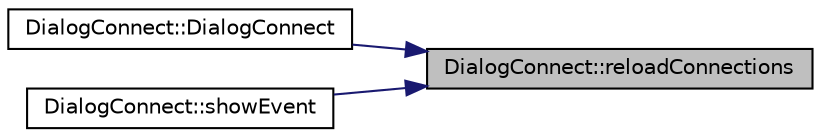 digraph "DialogConnect::reloadConnections"
{
 // LATEX_PDF_SIZE
  edge [fontname="Helvetica",fontsize="10",labelfontname="Helvetica",labelfontsize="10"];
  node [fontname="Helvetica",fontsize="10",shape=record];
  rankdir="RL";
  Node1 [label="DialogConnect::reloadConnections",height=0.2,width=0.4,color="black", fillcolor="grey75", style="filled", fontcolor="black",tooltip="Reload comboBox with all available connections."];
  Node1 -> Node2 [dir="back",color="midnightblue",fontsize="10",style="solid",fontname="Helvetica"];
  Node2 [label="DialogConnect::DialogConnect",height=0.2,width=0.4,color="black", fillcolor="white", style="filled",URL="$class_dialog_connect.html#aefa611b60696bb99f199bd938857c2cb",tooltip="Constructor of the class."];
  Node1 -> Node3 [dir="back",color="midnightblue",fontsize="10",style="solid",fontname="Helvetica"];
  Node3 [label="DialogConnect::showEvent",height=0.2,width=0.4,color="black", fillcolor="white", style="filled",URL="$class_dialog_connect.html#a837300a8690091004b49817fd9778be8",tooltip="Expands the QWidget::showEvent to update the available devices."];
}
